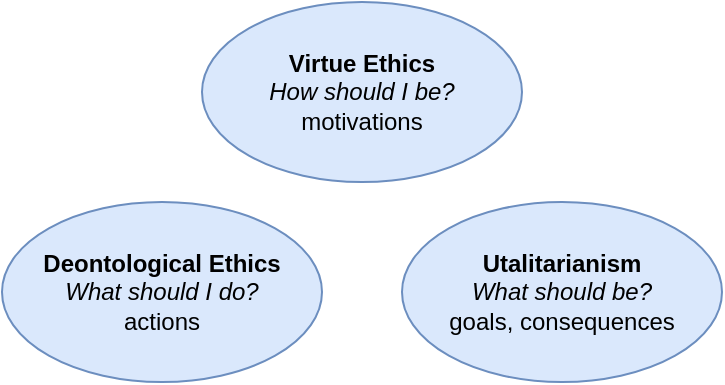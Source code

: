 <mxfile version="14.1.8" type="device"><diagram id="_JmFxn0AYQIN5pzEYYmE" name="Page-1"><mxGraphModel dx="434" dy="386" grid="1" gridSize="10" guides="1" tooltips="1" connect="1" arrows="1" fold="1" page="1" pageScale="1" pageWidth="420" pageHeight="340" math="0" shadow="0"><root><mxCell id="0"/><mxCell id="1" parent="0"/><mxCell id="gluAzVFhmJtERT38_F5u-5" value="&lt;span&gt;&lt;b&gt;Utalitarianism&lt;/b&gt;&lt;br&gt;&lt;i&gt;What should be?&lt;/i&gt;&lt;br&gt;goals, consequences&lt;br&gt;&lt;/span&gt;" style="ellipse;whiteSpace=wrap;html=1;strokeColor=#6c8ebf;fillColor=#dae8fc;" parent="1" vertex="1"><mxGeometry x="240" y="160" width="160" height="90" as="geometry"/></mxCell><mxCell id="gluAzVFhmJtERT38_F5u-6" value="&lt;span&gt;&lt;b&gt;Deontological Ethics&lt;/b&gt;&lt;br&gt;&lt;i&gt;What should I do?&lt;/i&gt;&lt;br&gt;actions&lt;br&gt;&lt;/span&gt;" style="ellipse;whiteSpace=wrap;html=1;strokeColor=#6c8ebf;fillColor=#dae8fc;" parent="1" vertex="1"><mxGeometry x="40" y="160" width="160" height="90" as="geometry"/></mxCell><mxCell id="pOZccGNyvX-7WqaliMlR-1" value="&lt;span&gt;&lt;b&gt;Virtue Ethics&lt;/b&gt;&lt;br&gt;&lt;i&gt;How should I be?&lt;/i&gt;&lt;br&gt;motivations&lt;br&gt;&lt;/span&gt;" style="ellipse;whiteSpace=wrap;html=1;strokeColor=#6c8ebf;fillColor=#dae8fc;" vertex="1" parent="1"><mxGeometry x="140" y="60" width="160" height="90" as="geometry"/></mxCell></root></mxGraphModel></diagram></mxfile>
